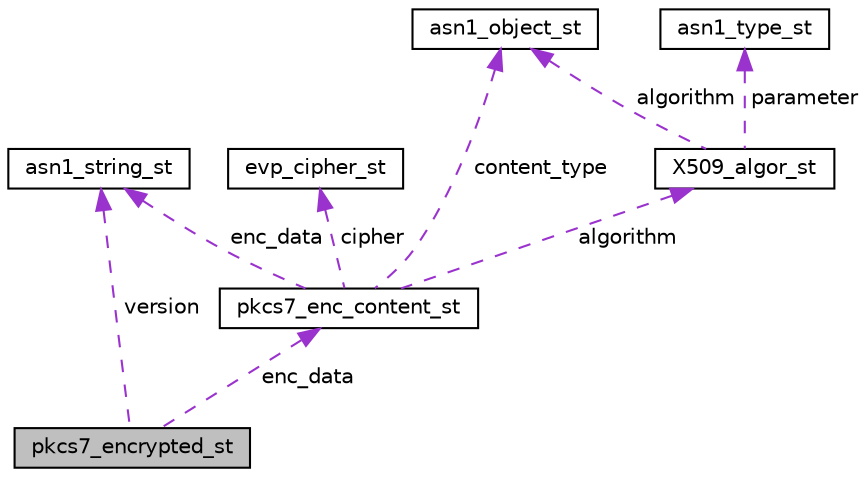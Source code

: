 digraph "pkcs7_encrypted_st"
{
 // LATEX_PDF_SIZE
  edge [fontname="Helvetica",fontsize="10",labelfontname="Helvetica",labelfontsize="10"];
  node [fontname="Helvetica",fontsize="10",shape=record];
  Node1 [label="pkcs7_encrypted_st",height=0.2,width=0.4,color="black", fillcolor="grey75", style="filled", fontcolor="black",tooltip=" "];
  Node2 -> Node1 [dir="back",color="darkorchid3",fontsize="10",style="dashed",label=" version" ,fontname="Helvetica"];
  Node2 [label="asn1_string_st",height=0.2,width=0.4,color="black", fillcolor="white", style="filled",URL="$asn1_8h.html#structasn1__string__st",tooltip=" "];
  Node3 -> Node1 [dir="back",color="darkorchid3",fontsize="10",style="dashed",label=" enc_data" ,fontname="Helvetica"];
  Node3 [label="pkcs7_enc_content_st",height=0.2,width=0.4,color="black", fillcolor="white", style="filled",URL="$pkcs7_8h.html#structpkcs7__enc__content__st",tooltip=" "];
  Node4 -> Node3 [dir="back",color="darkorchid3",fontsize="10",style="dashed",label=" cipher" ,fontname="Helvetica"];
  Node4 [label="evp_cipher_st",height=0.2,width=0.4,color="black", fillcolor="white", style="filled",URL="$structevp__cipher__st.html",tooltip=" "];
  Node2 -> Node3 [dir="back",color="darkorchid3",fontsize="10",style="dashed",label=" enc_data" ,fontname="Helvetica"];
  Node5 -> Node3 [dir="back",color="darkorchid3",fontsize="10",style="dashed",label=" content_type" ,fontname="Helvetica"];
  Node5 [label="asn1_object_st",height=0.2,width=0.4,color="black", fillcolor="white", style="filled",URL="$asn1_8h.html#structasn1__object__st",tooltip=" "];
  Node6 -> Node3 [dir="back",color="darkorchid3",fontsize="10",style="dashed",label=" algorithm" ,fontname="Helvetica"];
  Node6 [label="X509_algor_st",height=0.2,width=0.4,color="black", fillcolor="white", style="filled",URL="$x509_8h.html#struct_x509__algor__st",tooltip=" "];
  Node5 -> Node6 [dir="back",color="darkorchid3",fontsize="10",style="dashed",label=" algorithm" ,fontname="Helvetica"];
  Node7 -> Node6 [dir="back",color="darkorchid3",fontsize="10",style="dashed",label=" parameter" ,fontname="Helvetica"];
  Node7 [label="asn1_type_st",height=0.2,width=0.4,color="black", fillcolor="white", style="filled",URL="$asn1_8h.html#structasn1__type__st",tooltip=" "];
}
